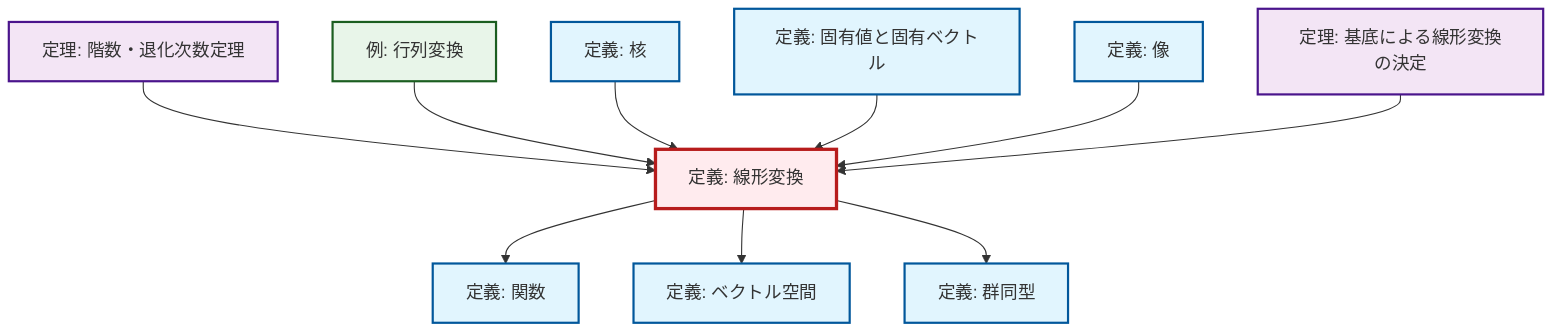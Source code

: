 graph TD
    classDef definition fill:#e1f5fe,stroke:#01579b,stroke-width:2px
    classDef theorem fill:#f3e5f5,stroke:#4a148c,stroke-width:2px
    classDef axiom fill:#fff3e0,stroke:#e65100,stroke-width:2px
    classDef example fill:#e8f5e9,stroke:#1b5e20,stroke-width:2px
    classDef current fill:#ffebee,stroke:#b71c1c,stroke-width:3px
    def-function["定義: 関数"]:::definition
    def-kernel["定義: 核"]:::definition
    def-vector-space["定義: ベクトル空間"]:::definition
    def-linear-transformation["定義: 線形変換"]:::definition
    thm-linear-transformation-basis["定理: 基底による線形変換の決定"]:::theorem
    def-eigenvalue-eigenvector["定義: 固有値と固有ベクトル"]:::definition
    thm-rank-nullity["定理: 階数・退化次数定理"]:::theorem
    ex-matrix-transformation["例: 行列変換"]:::example
    def-isomorphism["定義: 群同型"]:::definition
    def-image["定義: 像"]:::definition
    def-linear-transformation --> def-function
    thm-rank-nullity --> def-linear-transformation
    def-linear-transformation --> def-vector-space
    ex-matrix-transformation --> def-linear-transformation
    def-kernel --> def-linear-transformation
    def-linear-transformation --> def-isomorphism
    def-eigenvalue-eigenvector --> def-linear-transformation
    def-image --> def-linear-transformation
    thm-linear-transformation-basis --> def-linear-transformation
    class def-linear-transformation current